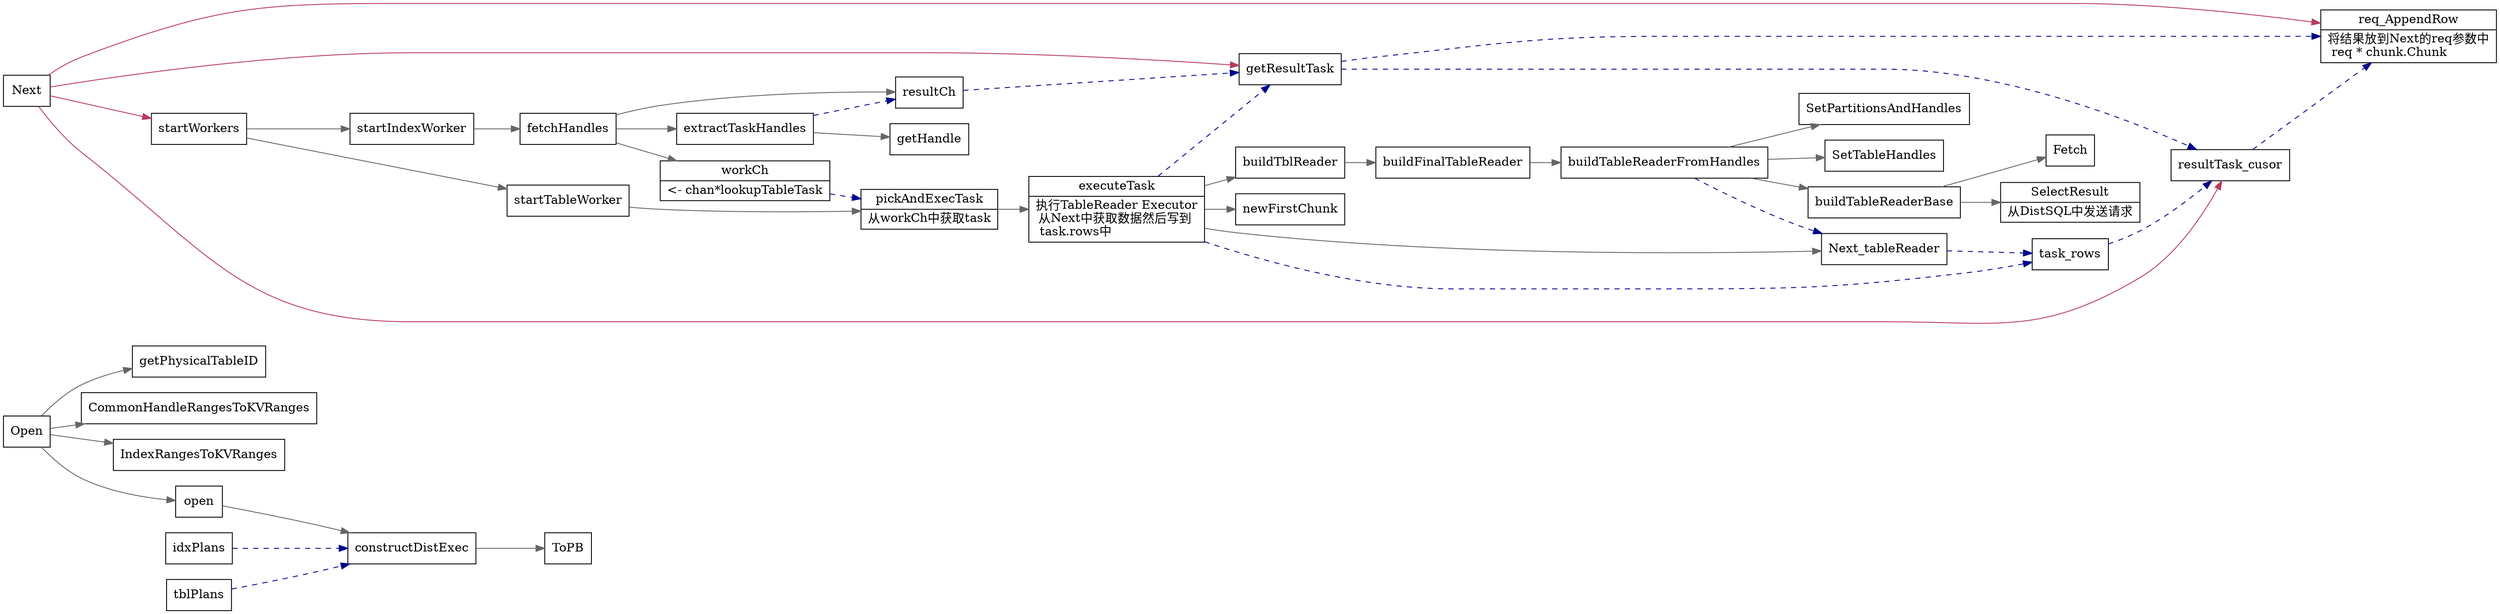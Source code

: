 digraph IndexLookUpExecutor {
  node[shape=box];
  edge[color=gray40];
  newrank=true;
  rankdir=LR;
  Open -> {
    getPhysicalTableID;
    CommonHandleRangesToKVRanges;
    IndexRangesToKVRanges;
    open;
  }
  open -> {
    constructDistExec;
  }
  constructDistExec -> ToPB;

  Next -> {
    startWorkers;
    getResultTask;
    req_AppendRow;
    resultTask_cusor;
  }[color="#b83b5e"];

  getResultTask -> {
  }

  startWorkers -> {
    startIndexWorker;
    startTableWorker;
  }

  startIndexWorker -> {
    fetchHandles;
  }

  startTableWorker -> {
    pickAndExecTask;
  }
  pickAndExecTask[
    shape="record";
    label="{{
      pickAndExecTask|
      从workCh中获取task
    }}"];
  pickAndExecTask -> {
    executeTask;
  }
  workCh[
    shape="record";
    label="{{
      workCh|
      \<- chan*lookupTableTask
    }}"];

  executeTask -> {
    buildTblReader;
    newFirstChunk;
    Next_tableReader;
  }
  fetchHandles -> {
    extractTaskHandles;
    resultCh;
    workCh;
  }
  extractTaskHandles -> {
    getHandle;
  }
  buildTblReader -> buildFinalTableReader;
  buildFinalTableReader -> buildTableReaderFromHandles;
  req_AppendRow[
    shape="record";
    label="{{
      req_AppendRow|
      将结果放到Next的req参数中\l
      req * chunk.Chunk\l
    }}"];
  executeTask[
    shape="record";
    label="{{
      executeTask|
      执行TableReader Executor\l
      从Next中获取数据然后写到\l
      task.rows中\l
    }}"];

  buildTableReaderFromHandles -> {
    SetPartitionsAndHandles;
    SetTableHandles;
    buildTableReaderBase;
  }
  buildTableReaderBase -> {
    SelectResult;
    Fetch;
  }
  SelectResult[
    shape="record";
    label="{{
      SelectResult|
      从DistSQL中发送请求
    }}"];

  edge[style=dashed;color=darkblue]
  {idxPlans;tblPlans} -> constructDistExec;
  workCh -> pickAndExecTask;
  resultCh -> getResultTask;
  extractTaskHandles -> resultCh;
  getResultTask -> {
    req_AppendRow;
    resultTask_cusor;
  }
  executeTask -> getResultTask;
  executeTask -> task_rows;
  buildTableReaderFromHandles -> Next_tableReader;
  Next_tableReader -> task_rows -> resultTask_cusor;
  resultTask_cusor -> req_AppendRow;
}
